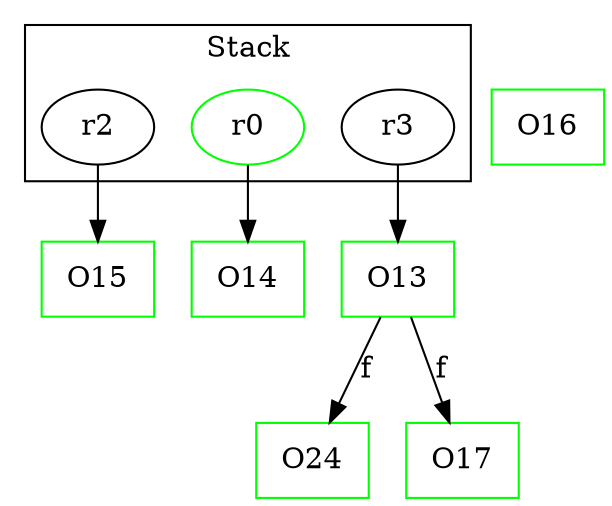 digraph sample {
  rankDir="LR";
  subgraph cluster_0 {
    label="Stack"
    "r2"; "r0"; "r3"; 
  }
  "r2" -> { O15 };
  "r0" -> { O14 };
  "r3" -> { O13 };
  O13[shape=box];
  O24[shape=box];
  O15[shape=box];
  O14[shape=box];
  O17[shape=box];
  O16[shape=box];
  O13 -> O24[label="f", weight="0.2"]
  O13 -> O17[label="f", weight="0.2"]
  O13[color="green"];
  O24[color="green"];
  O15[color="green"];
  "r0"[color="green"];
  O14[color="green"];
  O17[color="green"];
  O16[color="green"];
}
